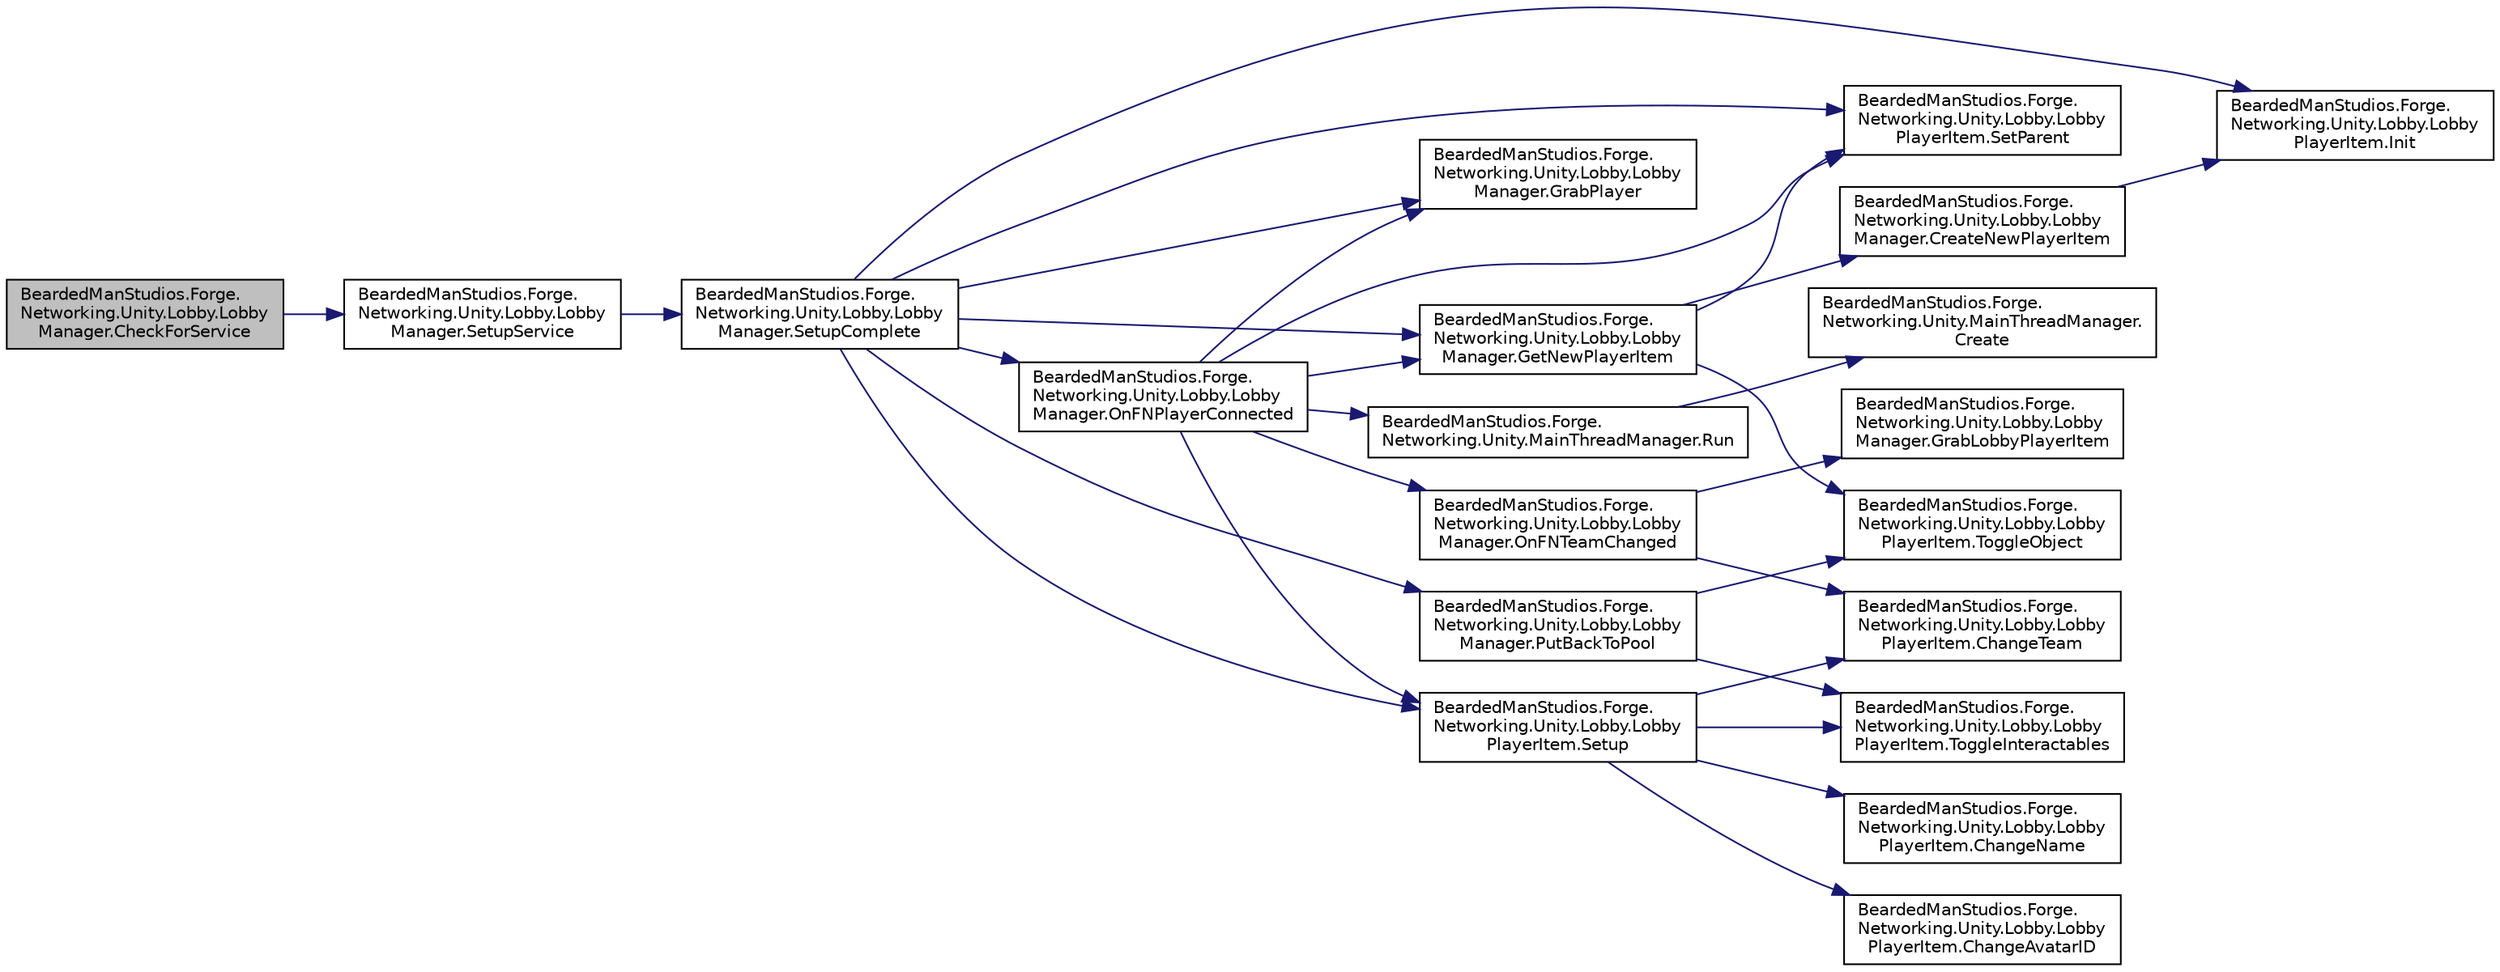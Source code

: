 digraph "BeardedManStudios.Forge.Networking.Unity.Lobby.LobbyManager.CheckForService"
{
 // LATEX_PDF_SIZE
  edge [fontname="Helvetica",fontsize="10",labelfontname="Helvetica",labelfontsize="10"];
  node [fontname="Helvetica",fontsize="10",shape=record];
  rankdir="LR";
  Node25 [label="BeardedManStudios.Forge.\lNetworking.Unity.Lobby.Lobby\lManager.CheckForService",height=0.2,width=0.4,color="black", fillcolor="grey75", style="filled", fontcolor="black",tooltip=" "];
  Node25 -> Node26 [color="midnightblue",fontsize="10",style="solid",fontname="Helvetica"];
  Node26 [label="BeardedManStudios.Forge.\lNetworking.Unity.Lobby.Lobby\lManager.SetupService",height=0.2,width=0.4,color="black", fillcolor="white", style="filled",URL="$class_bearded_man_studios_1_1_forge_1_1_networking_1_1_unity_1_1_lobby_1_1_lobby_manager.html#a08e33dd31f7616903254735d8ac94a22",tooltip=" "];
  Node26 -> Node27 [color="midnightblue",fontsize="10",style="solid",fontname="Helvetica"];
  Node27 [label="BeardedManStudios.Forge.\lNetworking.Unity.Lobby.Lobby\lManager.SetupComplete",height=0.2,width=0.4,color="black", fillcolor="white", style="filled",URL="$class_bearded_man_studios_1_1_forge_1_1_networking_1_1_unity_1_1_lobby_1_1_lobby_manager.html#aab9af8b3e871f5f5b716f0db71b3df5a",tooltip=" "];
  Node27 -> Node28 [color="midnightblue",fontsize="10",style="solid",fontname="Helvetica"];
  Node28 [label="BeardedManStudios.Forge.\lNetworking.Unity.Lobby.Lobby\lManager.GetNewPlayerItem",height=0.2,width=0.4,color="black", fillcolor="white", style="filled",URL="$class_bearded_man_studios_1_1_forge_1_1_networking_1_1_unity_1_1_lobby_1_1_lobby_manager.html#a2e757989e35aa5db2fa699433b71bb50",tooltip=" "];
  Node28 -> Node29 [color="midnightblue",fontsize="10",style="solid",fontname="Helvetica"];
  Node29 [label="BeardedManStudios.Forge.\lNetworking.Unity.Lobby.Lobby\lManager.CreateNewPlayerItem",height=0.2,width=0.4,color="black", fillcolor="white", style="filled",URL="$class_bearded_man_studios_1_1_forge_1_1_networking_1_1_unity_1_1_lobby_1_1_lobby_manager.html#a82ac65d0caa90dfbb79b94b9117fa714",tooltip=" "];
  Node29 -> Node30 [color="midnightblue",fontsize="10",style="solid",fontname="Helvetica"];
  Node30 [label="BeardedManStudios.Forge.\lNetworking.Unity.Lobby.Lobby\lPlayerItem.Init",height=0.2,width=0.4,color="black", fillcolor="white", style="filled",URL="$class_bearded_man_studios_1_1_forge_1_1_networking_1_1_unity_1_1_lobby_1_1_lobby_player_item.html#a16880947aec4efd06cf18c1b64d61cc1",tooltip=" "];
  Node28 -> Node31 [color="midnightblue",fontsize="10",style="solid",fontname="Helvetica"];
  Node31 [label="BeardedManStudios.Forge.\lNetworking.Unity.Lobby.Lobby\lPlayerItem.ToggleObject",height=0.2,width=0.4,color="black", fillcolor="white", style="filled",URL="$class_bearded_man_studios_1_1_forge_1_1_networking_1_1_unity_1_1_lobby_1_1_lobby_player_item.html#ad3062cd289f1ad71d6b874be7d4156d7",tooltip=" "];
  Node28 -> Node32 [color="midnightblue",fontsize="10",style="solid",fontname="Helvetica"];
  Node32 [label="BeardedManStudios.Forge.\lNetworking.Unity.Lobby.Lobby\lPlayerItem.SetParent",height=0.2,width=0.4,color="black", fillcolor="white", style="filled",URL="$class_bearded_man_studios_1_1_forge_1_1_networking_1_1_unity_1_1_lobby_1_1_lobby_player_item.html#a5830a5bdfcc09044abeb32d9f402fd73",tooltip=" "];
  Node27 -> Node32 [color="midnightblue",fontsize="10",style="solid",fontname="Helvetica"];
  Node27 -> Node33 [color="midnightblue",fontsize="10",style="solid",fontname="Helvetica"];
  Node33 [label="BeardedManStudios.Forge.\lNetworking.Unity.Lobby.Lobby\lManager.PutBackToPool",height=0.2,width=0.4,color="black", fillcolor="white", style="filled",URL="$class_bearded_man_studios_1_1_forge_1_1_networking_1_1_unity_1_1_lobby_1_1_lobby_manager.html#a03e0d181d1bdbc45749580549eb3d051",tooltip=" "];
  Node33 -> Node34 [color="midnightblue",fontsize="10",style="solid",fontname="Helvetica"];
  Node34 [label="BeardedManStudios.Forge.\lNetworking.Unity.Lobby.Lobby\lPlayerItem.ToggleInteractables",height=0.2,width=0.4,color="black", fillcolor="white", style="filled",URL="$class_bearded_man_studios_1_1_forge_1_1_networking_1_1_unity_1_1_lobby_1_1_lobby_player_item.html#a430ff8864852dd67ce208604f8cbcf11",tooltip=" "];
  Node33 -> Node31 [color="midnightblue",fontsize="10",style="solid",fontname="Helvetica"];
  Node27 -> Node35 [color="midnightblue",fontsize="10",style="solid",fontname="Helvetica"];
  Node35 [label="BeardedManStudios.Forge.\lNetworking.Unity.Lobby.Lobby\lManager.GrabPlayer",height=0.2,width=0.4,color="black", fillcolor="white", style="filled",URL="$class_bearded_man_studios_1_1_forge_1_1_networking_1_1_unity_1_1_lobby_1_1_lobby_manager.html#a1e92208289f18b60fa2103fec63e579d",tooltip=" "];
  Node27 -> Node30 [color="midnightblue",fontsize="10",style="solid",fontname="Helvetica"];
  Node27 -> Node36 [color="midnightblue",fontsize="10",style="solid",fontname="Helvetica"];
  Node36 [label="BeardedManStudios.Forge.\lNetworking.Unity.Lobby.Lobby\lPlayerItem.Setup",height=0.2,width=0.4,color="black", fillcolor="white", style="filled",URL="$class_bearded_man_studios_1_1_forge_1_1_networking_1_1_unity_1_1_lobby_1_1_lobby_player_item.html#a8cf1332cf3923871a66412f9dbd09e12",tooltip=" "];
  Node36 -> Node34 [color="midnightblue",fontsize="10",style="solid",fontname="Helvetica"];
  Node36 -> Node37 [color="midnightblue",fontsize="10",style="solid",fontname="Helvetica"];
  Node37 [label="BeardedManStudios.Forge.\lNetworking.Unity.Lobby.Lobby\lPlayerItem.ChangeAvatarID",height=0.2,width=0.4,color="black", fillcolor="white", style="filled",URL="$class_bearded_man_studios_1_1_forge_1_1_networking_1_1_unity_1_1_lobby_1_1_lobby_player_item.html#a9d5a8d95b1cf70f6e7f8ed87fa9e1b28",tooltip=" "];
  Node36 -> Node38 [color="midnightblue",fontsize="10",style="solid",fontname="Helvetica"];
  Node38 [label="BeardedManStudios.Forge.\lNetworking.Unity.Lobby.Lobby\lPlayerItem.ChangeName",height=0.2,width=0.4,color="black", fillcolor="white", style="filled",URL="$class_bearded_man_studios_1_1_forge_1_1_networking_1_1_unity_1_1_lobby_1_1_lobby_player_item.html#aec157ab3177d70ca12eded527d7e4200",tooltip=" "];
  Node36 -> Node39 [color="midnightblue",fontsize="10",style="solid",fontname="Helvetica"];
  Node39 [label="BeardedManStudios.Forge.\lNetworking.Unity.Lobby.Lobby\lPlayerItem.ChangeTeam",height=0.2,width=0.4,color="black", fillcolor="white", style="filled",URL="$class_bearded_man_studios_1_1_forge_1_1_networking_1_1_unity_1_1_lobby_1_1_lobby_player_item.html#a794773569a51e5e80578cd79f498b96d",tooltip=" "];
  Node27 -> Node40 [color="midnightblue",fontsize="10",style="solid",fontname="Helvetica"];
  Node40 [label="BeardedManStudios.Forge.\lNetworking.Unity.Lobby.Lobby\lManager.OnFNPlayerConnected",height=0.2,width=0.4,color="black", fillcolor="white", style="filled",URL="$class_bearded_man_studios_1_1_forge_1_1_networking_1_1_unity_1_1_lobby_1_1_lobby_manager.html#a4bb866bab1492219ebd0c594be1170cf",tooltip=" "];
  Node40 -> Node35 [color="midnightblue",fontsize="10",style="solid",fontname="Helvetica"];
  Node40 -> Node41 [color="midnightblue",fontsize="10",style="solid",fontname="Helvetica"];
  Node41 [label="BeardedManStudios.Forge.\lNetworking.Unity.Lobby.Lobby\lManager.OnFNTeamChanged",height=0.2,width=0.4,color="black", fillcolor="white", style="filled",URL="$class_bearded_man_studios_1_1_forge_1_1_networking_1_1_unity_1_1_lobby_1_1_lobby_manager.html#a9b78b3b8747172795ed64ff2b70b96a2",tooltip=" "];
  Node41 -> Node39 [color="midnightblue",fontsize="10",style="solid",fontname="Helvetica"];
  Node41 -> Node42 [color="midnightblue",fontsize="10",style="solid",fontname="Helvetica"];
  Node42 [label="BeardedManStudios.Forge.\lNetworking.Unity.Lobby.Lobby\lManager.GrabLobbyPlayerItem",height=0.2,width=0.4,color="black", fillcolor="white", style="filled",URL="$class_bearded_man_studios_1_1_forge_1_1_networking_1_1_unity_1_1_lobby_1_1_lobby_manager.html#a2926f9c419dc243610b8e1c097226ce1",tooltip=" "];
  Node40 -> Node43 [color="midnightblue",fontsize="10",style="solid",fontname="Helvetica"];
  Node43 [label="BeardedManStudios.Forge.\lNetworking.Unity.MainThreadManager.Run",height=0.2,width=0.4,color="black", fillcolor="white", style="filled",URL="$class_bearded_man_studios_1_1_forge_1_1_networking_1_1_unity_1_1_main_thread_manager.html#a7af2419cbe4e68c03830072a2fb535b8",tooltip="Add a function to the list of functions to call on the main thread via the Update function"];
  Node43 -> Node44 [color="midnightblue",fontsize="10",style="solid",fontname="Helvetica"];
  Node44 [label="BeardedManStudios.Forge.\lNetworking.Unity.MainThreadManager.\lCreate",height=0.2,width=0.4,color="black", fillcolor="white", style="filled",URL="$class_bearded_man_studios_1_1_forge_1_1_networking_1_1_unity_1_1_main_thread_manager.html#a1c20676eb649b3ce5d53a15f1d57c7e4",tooltip="This will create a main thread manager if one is not already created"];
  Node40 -> Node28 [color="midnightblue",fontsize="10",style="solid",fontname="Helvetica"];
  Node40 -> Node36 [color="midnightblue",fontsize="10",style="solid",fontname="Helvetica"];
  Node40 -> Node32 [color="midnightblue",fontsize="10",style="solid",fontname="Helvetica"];
}

